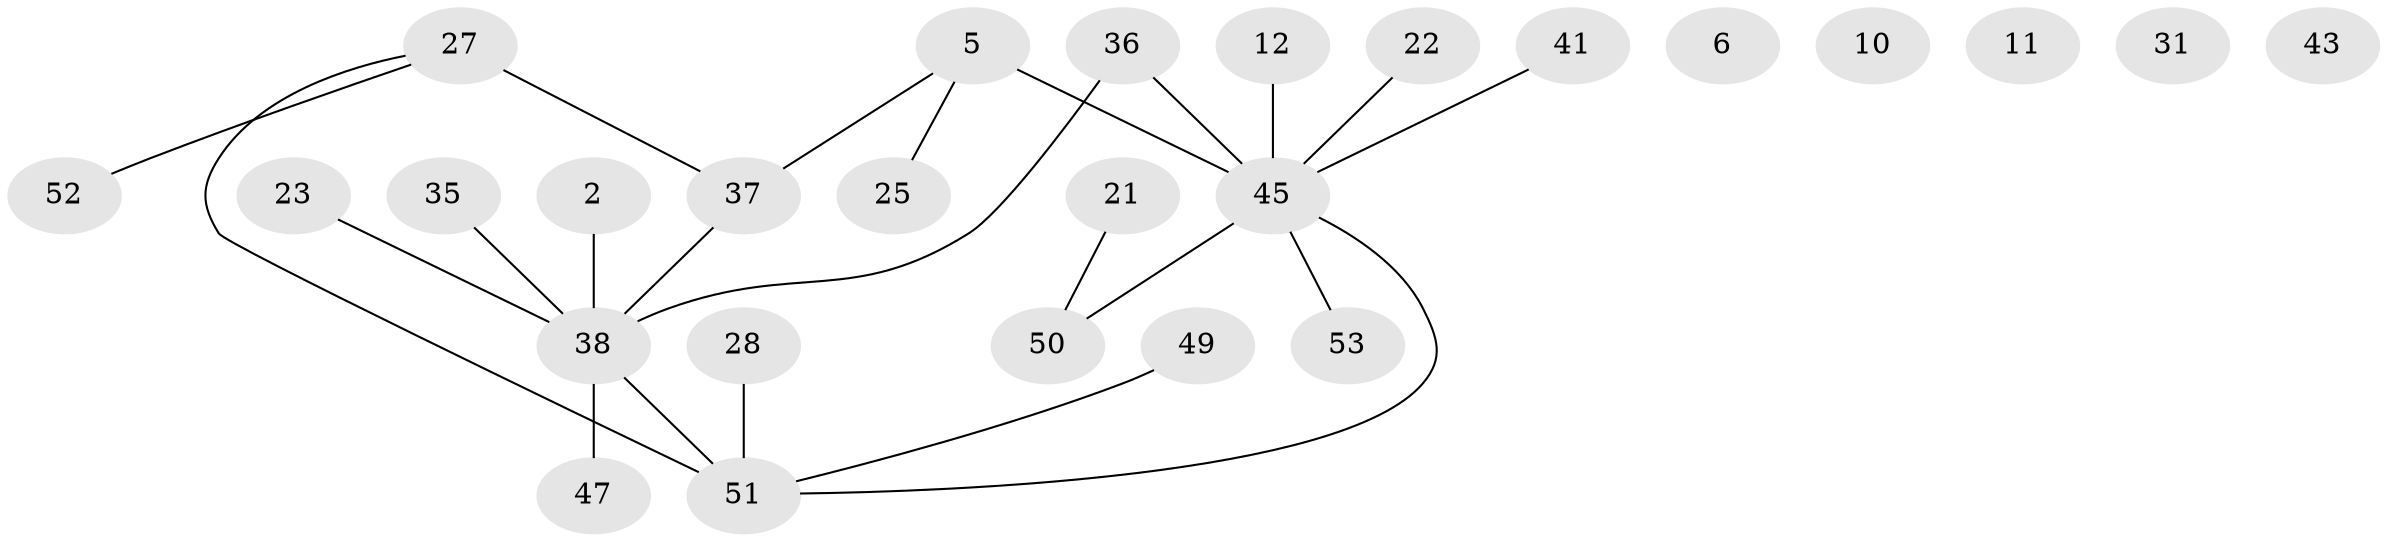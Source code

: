 // original degree distribution, {5: 0.03773584905660377, 1: 0.24528301886792453, 3: 0.2830188679245283, 4: 0.11320754716981132, 0: 0.09433962264150944, 6: 0.05660377358490566, 2: 0.16981132075471697}
// Generated by graph-tools (version 1.1) at 2025/44/03/04/25 21:44:12]
// undirected, 26 vertices, 23 edges
graph export_dot {
graph [start="1"]
  node [color=gray90,style=filled];
  2;
  5 [super="+4"];
  6;
  10;
  11;
  12;
  21 [super="+13+19"];
  22;
  23;
  25;
  27 [super="+9"];
  28;
  31;
  35;
  36 [super="+30+32+15"];
  37 [super="+17"];
  38 [super="+20+34+24"];
  41 [super="+39"];
  43;
  45 [super="+14+44+40"];
  47;
  49;
  50;
  51 [super="+42+48"];
  52 [super="+46"];
  53;
  2 -- 38;
  5 -- 25;
  5 -- 37;
  5 -- 45 [weight=4];
  12 -- 45;
  21 -- 50;
  22 -- 45;
  23 -- 38 [weight=3];
  27 -- 51;
  27 -- 52;
  27 -- 37 [weight=2];
  28 -- 51;
  35 -- 38;
  36 -- 38;
  36 -- 45;
  37 -- 38 [weight=2];
  38 -- 47 [weight=3];
  38 -- 51 [weight=4];
  41 -- 45;
  45 -- 51;
  45 -- 50 [weight=3];
  45 -- 53;
  49 -- 51;
}
